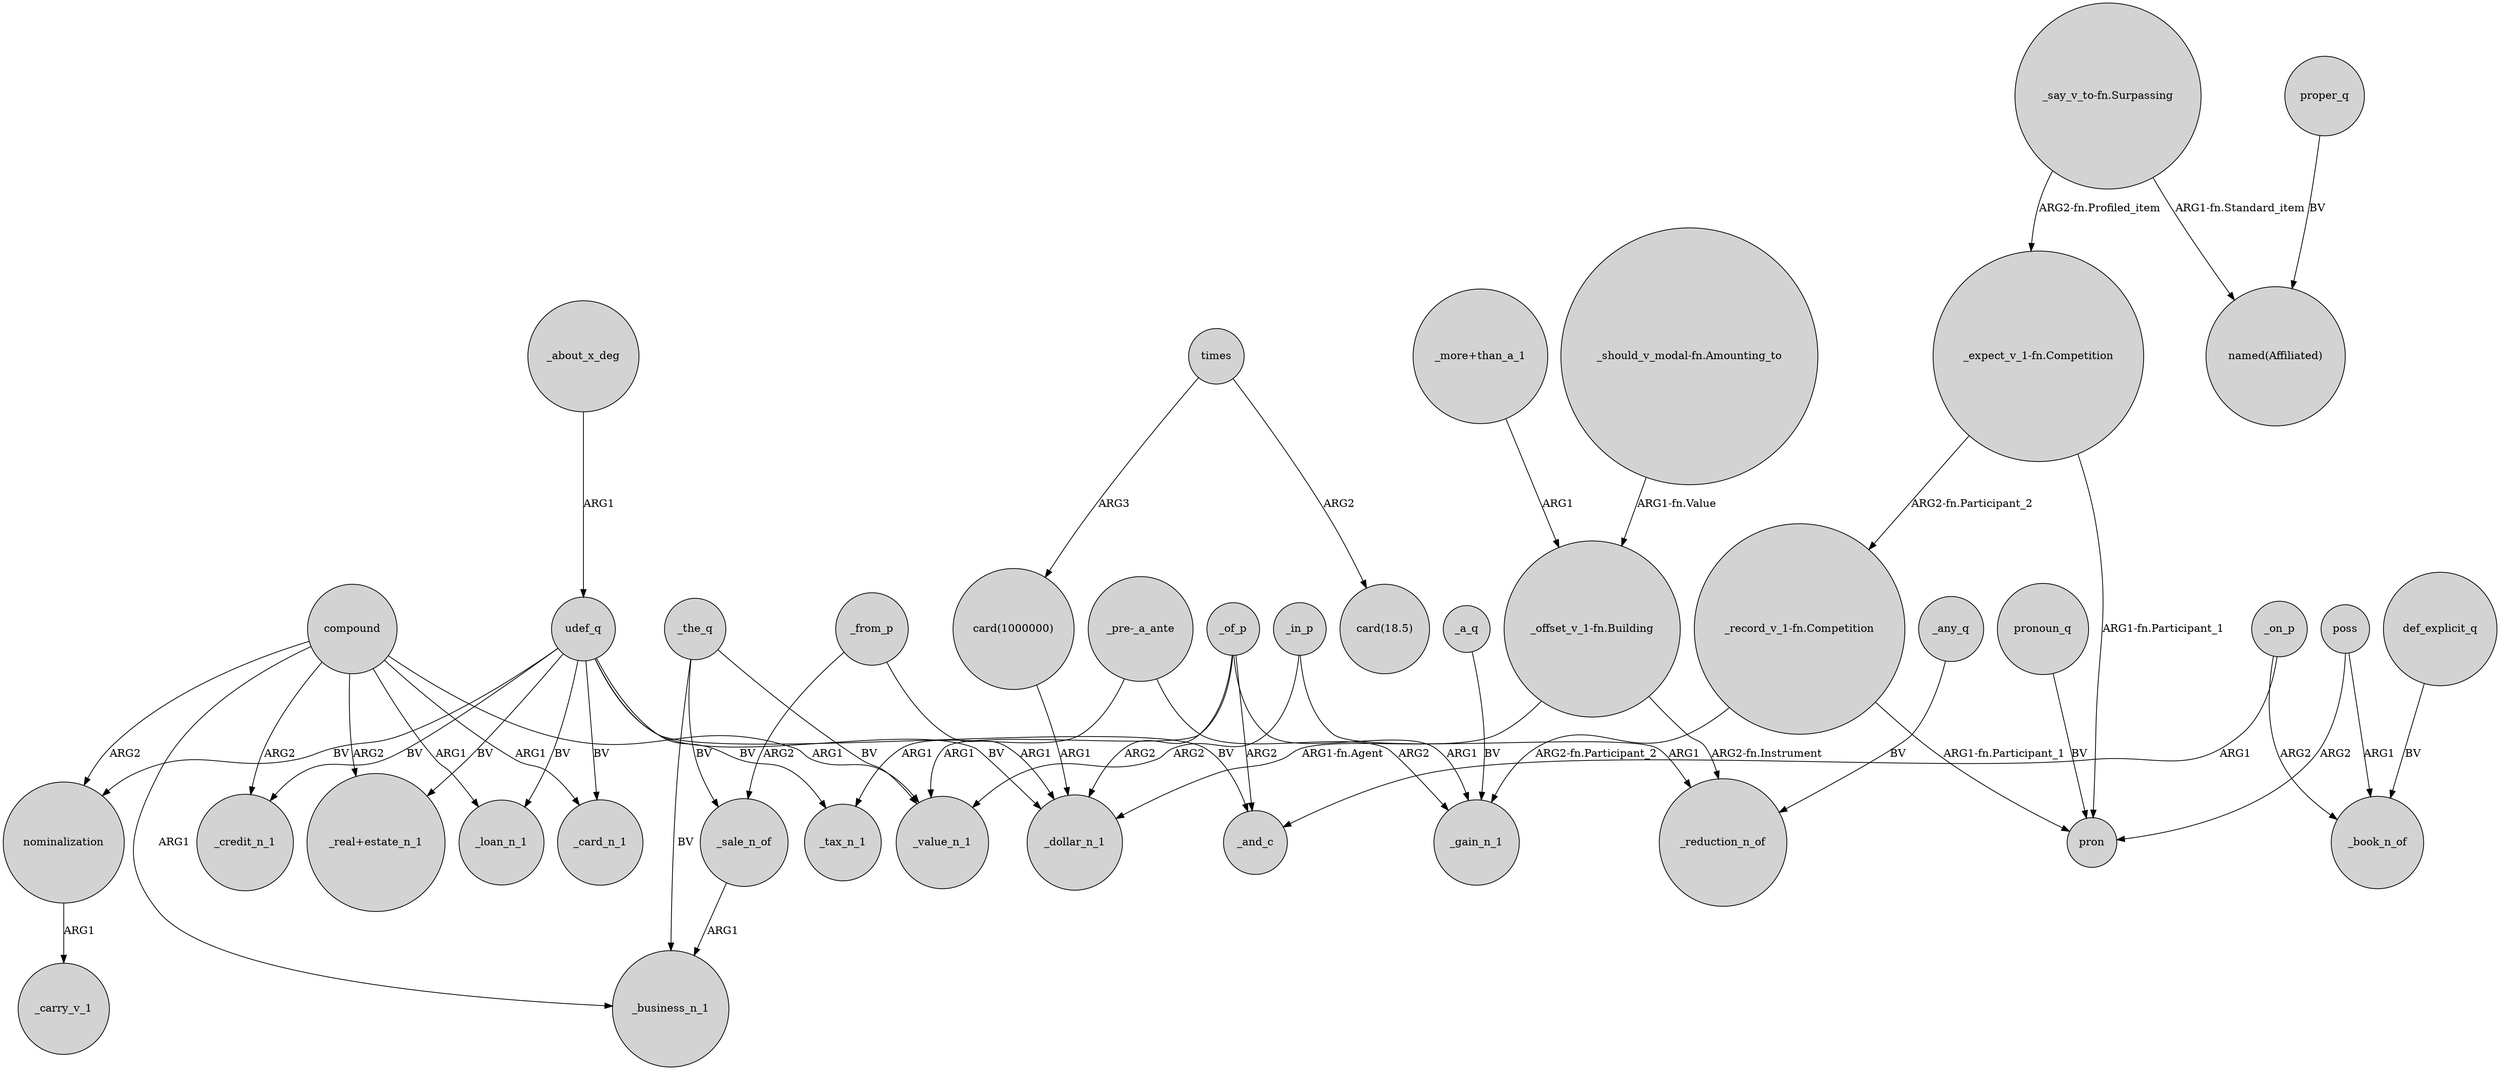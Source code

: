 digraph {
	node [shape=circle style=filled]
	udef_q -> _card_n_1 [label=BV]
	"_record_v_1-fn.Competition" -> _gain_n_1 [label="ARG2-fn.Participant_2"]
	"_record_v_1-fn.Competition" -> pron [label="ARG1-fn.Participant_1"]
	_of_p -> _and_c [label=ARG2]
	times -> "card(18.5)" [label=ARG2]
	compound -> _card_n_1 [label=ARG1]
	_from_p -> _dollar_n_1 [label=ARG1]
	_on_p -> _book_n_of [label=ARG2]
	udef_q -> _loan_n_1 [label=BV]
	"_offset_v_1-fn.Building" -> _dollar_n_1 [label="ARG1-fn.Agent"]
	udef_q -> nominalization [label=BV]
	_the_q -> _business_n_1 [label=BV]
	"_pre-_a_ante" -> _gain_n_1 [label=ARG2]
	_on_p -> _and_c [label=ARG1]
	udef_q -> _tax_n_1 [label=BV]
	proper_q -> "named(Affiliated)" [label=BV]
	times -> "card(1000000)" [label=ARG3]
	def_explicit_q -> _book_n_of [label=BV]
	compound -> "_real+estate_n_1" [label=ARG2]
	"_say_v_to-fn.Surpassing" -> "_expect_v_1-fn.Competition" [label="ARG2-fn.Profiled_item"]
	_of_p -> _gain_n_1 [label=ARG1]
	udef_q -> _and_c [label=BV]
	compound -> nominalization [label=ARG2]
	_from_p -> _sale_n_of [label=ARG2]
	_about_x_deg -> udef_q [label=ARG1]
	pronoun_q -> pron [label=BV]
	"_expect_v_1-fn.Competition" -> pron [label="ARG1-fn.Participant_1"]
	poss -> pron [label=ARG2]
	"_expect_v_1-fn.Competition" -> "_record_v_1-fn.Competition" [label="ARG2-fn.Participant_2"]
	compound -> _loan_n_1 [label=ARG1]
	nominalization -> _carry_v_1 [label=ARG1]
	udef_q -> _dollar_n_1 [label=BV]
	compound -> _credit_n_1 [label=ARG2]
	_in_p -> _value_n_1 [label=ARG2]
	_a_q -> _gain_n_1 [label=BV]
	"card(1000000)" -> _dollar_n_1 [label=ARG1]
	_the_q -> _value_n_1 [label=BV]
	_of_p -> _value_n_1 [label=ARG1]
	"_should_v_modal-fn.Amounting_to" -> "_offset_v_1-fn.Building" [label="ARG1-fn.Value"]
	poss -> _book_n_of [label=ARG1]
	udef_q -> _credit_n_1 [label=BV]
	"_pre-_a_ante" -> _tax_n_1 [label=ARG1]
	"_say_v_to-fn.Surpassing" -> "named(Affiliated)" [label="ARG1-fn.Standard_item"]
	"_more+than_a_1" -> "_offset_v_1-fn.Building" [label=ARG1]
	"_offset_v_1-fn.Building" -> _reduction_n_of [label="ARG2-fn.Instrument"]
	_any_q -> _reduction_n_of [label=BV]
	compound -> _value_n_1 [label=ARG1]
	_sale_n_of -> _business_n_1 [label=ARG1]
	compound -> _business_n_1 [label=ARG1]
	_of_p -> _dollar_n_1 [label=ARG2]
	udef_q -> "_real+estate_n_1" [label=BV]
	_the_q -> _sale_n_of [label=BV]
	_in_p -> _reduction_n_of [label=ARG1]
}

